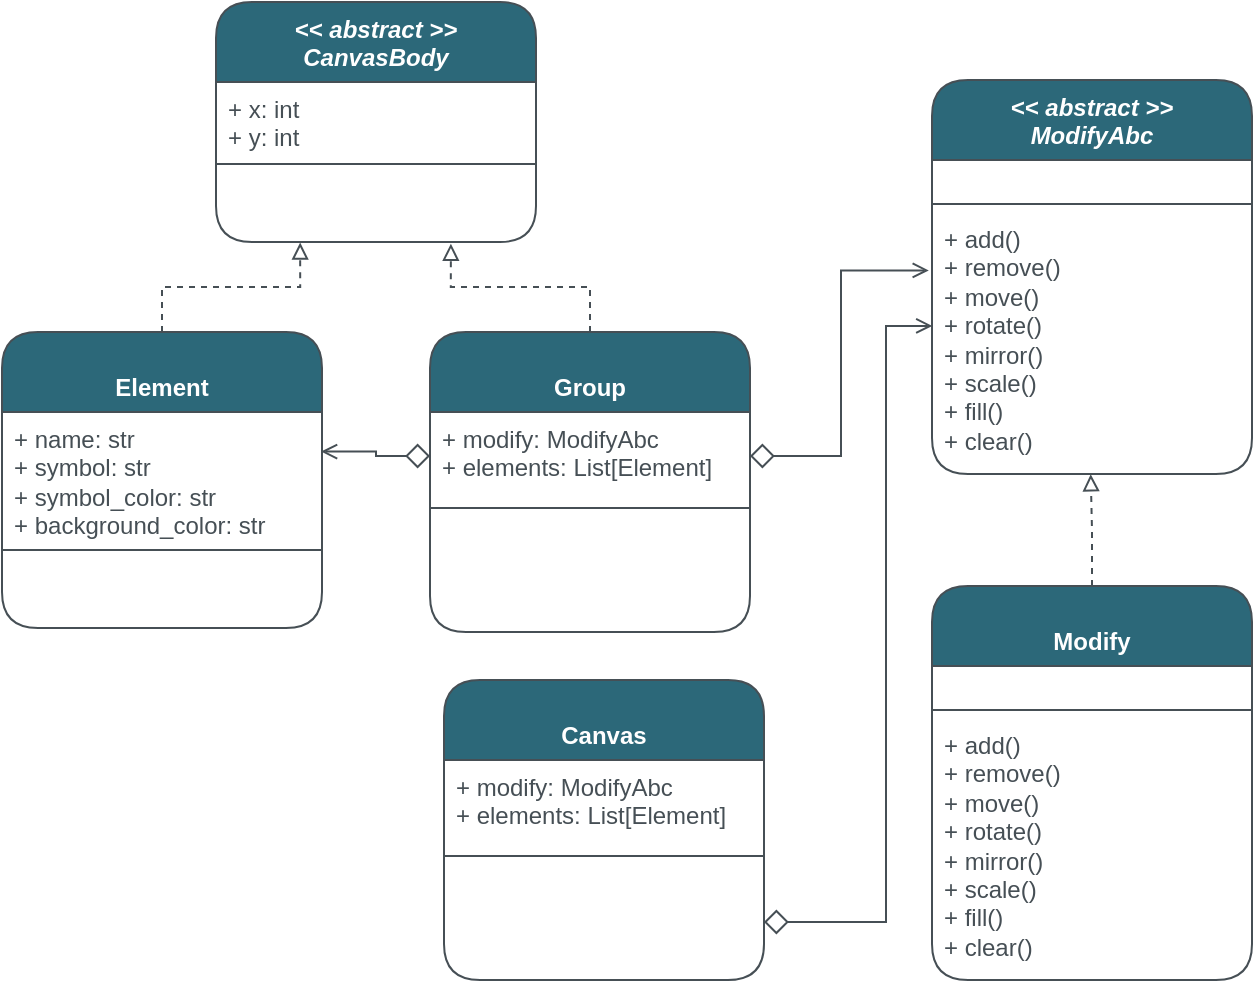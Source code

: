 <mxfile version="21.7.5" type="device">
  <diagram id="C5RBs43oDa-KdzZeNtuy" name="Page-1">
    <mxGraphModel dx="1168" dy="670" grid="0" gridSize="10" guides="1" tooltips="1" connect="1" arrows="1" fold="1" page="1" pageScale="1" pageWidth="827" pageHeight="1169" math="0" shadow="0">
      <root>
        <mxCell id="WIyWlLk6GJQsqaUBKTNV-0" />
        <mxCell id="WIyWlLk6GJQsqaUBKTNV-1" parent="WIyWlLk6GJQsqaUBKTNV-0" />
        <mxCell id="tw6A6XU--vAwcZ3afUkT-0" value="&lt;i&gt;&amp;lt;&amp;lt; abstract &amp;gt;&amp;gt;&lt;br&gt;ModifyAbc&lt;/i&gt;" style="swimlane;fontStyle=1;align=center;verticalAlign=top;childLayout=stackLayout;horizontal=1;startSize=40;horizontalStack=0;resizeParent=1;resizeParentMax=0;resizeLast=0;collapsible=1;marginBottom=0;whiteSpace=wrap;html=1;strokeColor=#464F55;fontColor=#FFFFFF;fillColor=#2C6879;rounded=1;labelBackgroundColor=none;" parent="WIyWlLk6GJQsqaUBKTNV-1" vertex="1">
          <mxGeometry x="553" y="473" width="160" height="197" as="geometry">
            <mxRectangle x="330" y="270" width="120" height="40" as="alternateBounds" />
          </mxGeometry>
        </mxCell>
        <mxCell id="tw6A6XU--vAwcZ3afUkT-1" value="&amp;nbsp;" style="text;strokeColor=none;fillColor=none;align=left;verticalAlign=top;spacingLeft=4;spacingRight=4;overflow=hidden;rotatable=0;points=[[0,0.5],[1,0.5]];portConstraint=eastwest;whiteSpace=wrap;html=1;fontColor=#464F55;rounded=1;labelBackgroundColor=none;" parent="tw6A6XU--vAwcZ3afUkT-0" vertex="1">
          <mxGeometry y="40" width="160" height="18" as="geometry" />
        </mxCell>
        <mxCell id="tw6A6XU--vAwcZ3afUkT-2" value="" style="line;strokeWidth=1;fillColor=none;align=left;verticalAlign=middle;spacingTop=-1;spacingLeft=3;spacingRight=3;rotatable=0;labelPosition=right;points=[];portConstraint=eastwest;strokeColor=#464F55;fontColor=#1A1A1A;rounded=1;labelBackgroundColor=none;" parent="tw6A6XU--vAwcZ3afUkT-0" vertex="1">
          <mxGeometry y="58" width="160" height="8" as="geometry" />
        </mxCell>
        <mxCell id="tw6A6XU--vAwcZ3afUkT-3" value="+ add()&lt;br&gt;+ remove()&lt;br&gt;+ move()&lt;br&gt;+ rotate()&lt;br&gt;+ mirror()&lt;br&gt;+ scale()&lt;br&gt;+ fill()&lt;br&gt;+ clear()" style="text;strokeColor=none;fillColor=none;align=left;verticalAlign=top;spacingLeft=4;spacingRight=4;overflow=hidden;rotatable=0;points=[[0,0.5],[1,0.5]];portConstraint=eastwest;whiteSpace=wrap;html=1;fontColor=#464F55;rounded=1;labelBackgroundColor=none;" parent="tw6A6XU--vAwcZ3afUkT-0" vertex="1">
          <mxGeometry y="66" width="160" height="131" as="geometry" />
        </mxCell>
        <mxCell id="Euxpj8CKh7b6bBOlHINX-20" style="edgeStyle=orthogonalEdgeStyle;rounded=0;orthogonalLoop=1;jettySize=auto;html=1;entryX=0.734;entryY=1.024;entryDx=0;entryDy=0;entryPerimeter=0;endArrow=block;endFill=0;dashed=1;strokeColor=#464F55;" edge="1" parent="WIyWlLk6GJQsqaUBKTNV-1" source="iOeyGtEsCra8uKwSyC5N-0" target="Euxpj8CKh7b6bBOlHINX-19">
          <mxGeometry relative="1" as="geometry">
            <mxPoint x="311.857" y="558.857" as="targetPoint" />
          </mxGeometry>
        </mxCell>
        <mxCell id="iOeyGtEsCra8uKwSyC5N-0" value="&lt;br&gt;Group" style="swimlane;fontStyle=1;align=center;verticalAlign=top;childLayout=stackLayout;horizontal=1;startSize=40;horizontalStack=0;resizeParent=1;resizeParentMax=0;resizeLast=0;collapsible=1;marginBottom=0;whiteSpace=wrap;html=1;strokeColor=#464F55;fontColor=#FFFFFF;fillColor=#2C6879;rounded=1;labelBackgroundColor=none;" parent="WIyWlLk6GJQsqaUBKTNV-1" vertex="1">
          <mxGeometry x="302" y="599" width="160" height="150" as="geometry">
            <mxRectangle x="299" y="276" width="120" height="40" as="alternateBounds" />
          </mxGeometry>
        </mxCell>
        <mxCell id="iOeyGtEsCra8uKwSyC5N-1" value="+ modify: ModifyAbc&lt;br&gt;+ elements: List[Element]" style="text;strokeColor=none;fillColor=none;align=left;verticalAlign=top;spacingLeft=4;spacingRight=4;overflow=hidden;rotatable=0;points=[[0,0.5],[1,0.5]];portConstraint=eastwest;whiteSpace=wrap;html=1;fontColor=#464F55;rounded=1;labelBackgroundColor=none;" parent="iOeyGtEsCra8uKwSyC5N-0" vertex="1">
          <mxGeometry y="40" width="160" height="44" as="geometry" />
        </mxCell>
        <mxCell id="iOeyGtEsCra8uKwSyC5N-2" value="" style="line;strokeWidth=1;fillColor=none;align=left;verticalAlign=middle;spacingTop=-1;spacingLeft=3;spacingRight=3;rotatable=0;labelPosition=right;points=[];portConstraint=eastwest;strokeColor=#464F55;fontColor=#1A1A1A;rounded=1;labelBackgroundColor=none;" parent="iOeyGtEsCra8uKwSyC5N-0" vertex="1">
          <mxGeometry y="84" width="160" height="8" as="geometry" />
        </mxCell>
        <mxCell id="iOeyGtEsCra8uKwSyC5N-3" value="&amp;nbsp;" style="text;strokeColor=none;fillColor=none;align=left;verticalAlign=top;spacingLeft=4;spacingRight=4;overflow=hidden;rotatable=0;points=[[0,0.5],[1,0.5]];portConstraint=eastwest;whiteSpace=wrap;html=1;fontColor=#464F55;rounded=1;labelBackgroundColor=none;" parent="iOeyGtEsCra8uKwSyC5N-0" vertex="1">
          <mxGeometry y="92" width="160" height="58" as="geometry" />
        </mxCell>
        <mxCell id="Euxpj8CKh7b6bBOlHINX-4" style="edgeStyle=orthogonalEdgeStyle;rounded=0;orthogonalLoop=1;jettySize=auto;html=1;entryX=0.496;entryY=1.001;entryDx=0;entryDy=0;entryPerimeter=0;endArrow=block;endFill=0;dashed=1;strokeColor=#464F55;" edge="1" parent="WIyWlLk6GJQsqaUBKTNV-1" source="Euxpj8CKh7b6bBOlHINX-0" target="tw6A6XU--vAwcZ3afUkT-3">
          <mxGeometry relative="1" as="geometry" />
        </mxCell>
        <mxCell id="Euxpj8CKh7b6bBOlHINX-0" value="&lt;br&gt;Modify" style="swimlane;fontStyle=1;align=center;verticalAlign=top;childLayout=stackLayout;horizontal=1;startSize=40;horizontalStack=0;resizeParent=1;resizeParentMax=0;resizeLast=0;collapsible=1;marginBottom=0;whiteSpace=wrap;html=1;strokeColor=#464F55;fontColor=#FFFFFF;fillColor=#2C6879;rounded=1;labelBackgroundColor=none;" vertex="1" parent="WIyWlLk6GJQsqaUBKTNV-1">
          <mxGeometry x="553" y="726" width="160" height="197" as="geometry">
            <mxRectangle x="330" y="270" width="120" height="40" as="alternateBounds" />
          </mxGeometry>
        </mxCell>
        <mxCell id="Euxpj8CKh7b6bBOlHINX-1" value="&amp;nbsp;" style="text;strokeColor=none;fillColor=none;align=left;verticalAlign=top;spacingLeft=4;spacingRight=4;overflow=hidden;rotatable=0;points=[[0,0.5],[1,0.5]];portConstraint=eastwest;whiteSpace=wrap;html=1;fontColor=#464F55;rounded=1;labelBackgroundColor=none;" vertex="1" parent="Euxpj8CKh7b6bBOlHINX-0">
          <mxGeometry y="40" width="160" height="18" as="geometry" />
        </mxCell>
        <mxCell id="Euxpj8CKh7b6bBOlHINX-2" value="" style="line;strokeWidth=1;fillColor=none;align=left;verticalAlign=middle;spacingTop=-1;spacingLeft=3;spacingRight=3;rotatable=0;labelPosition=right;points=[];portConstraint=eastwest;strokeColor=#464F55;fontColor=#1A1A1A;rounded=1;labelBackgroundColor=none;" vertex="1" parent="Euxpj8CKh7b6bBOlHINX-0">
          <mxGeometry y="58" width="160" height="8" as="geometry" />
        </mxCell>
        <mxCell id="Euxpj8CKh7b6bBOlHINX-3" value="+ add()&lt;br&gt;+ remove()&lt;br&gt;+ move()&lt;br&gt;+ rotate()&lt;br&gt;+ mirror()&lt;br&gt;+ scale()&lt;br&gt;+ fill()&lt;br&gt;+ clear()" style="text;strokeColor=none;fillColor=none;align=left;verticalAlign=top;spacingLeft=4;spacingRight=4;overflow=hidden;rotatable=0;points=[[0,0.5],[1,0.5]];portConstraint=eastwest;whiteSpace=wrap;html=1;fontColor=#464F55;rounded=1;labelBackgroundColor=none;" vertex="1" parent="Euxpj8CKh7b6bBOlHINX-0">
          <mxGeometry y="66" width="160" height="131" as="geometry" />
        </mxCell>
        <mxCell id="Euxpj8CKh7b6bBOlHINX-5" value="&lt;br&gt;Canvas" style="swimlane;fontStyle=1;align=center;verticalAlign=top;childLayout=stackLayout;horizontal=1;startSize=40;horizontalStack=0;resizeParent=1;resizeParentMax=0;resizeLast=0;collapsible=1;marginBottom=0;whiteSpace=wrap;html=1;strokeColor=#464F55;fontColor=#FFFFFF;fillColor=#2C6879;rounded=1;labelBackgroundColor=none;" vertex="1" parent="WIyWlLk6GJQsqaUBKTNV-1">
          <mxGeometry x="309" y="773" width="160" height="150" as="geometry">
            <mxRectangle x="299" y="276" width="120" height="40" as="alternateBounds" />
          </mxGeometry>
        </mxCell>
        <mxCell id="Euxpj8CKh7b6bBOlHINX-6" value="+ modify: ModifyAbc&lt;br&gt;+ elements: List[Element]" style="text;strokeColor=none;fillColor=none;align=left;verticalAlign=top;spacingLeft=4;spacingRight=4;overflow=hidden;rotatable=0;points=[[0,0.5],[1,0.5]];portConstraint=eastwest;whiteSpace=wrap;html=1;fontColor=#464F55;rounded=1;labelBackgroundColor=none;" vertex="1" parent="Euxpj8CKh7b6bBOlHINX-5">
          <mxGeometry y="40" width="160" height="44" as="geometry" />
        </mxCell>
        <mxCell id="Euxpj8CKh7b6bBOlHINX-7" value="" style="line;strokeWidth=1;fillColor=none;align=left;verticalAlign=middle;spacingTop=-1;spacingLeft=3;spacingRight=3;rotatable=0;labelPosition=right;points=[];portConstraint=eastwest;strokeColor=#464F55;fontColor=#1A1A1A;rounded=1;labelBackgroundColor=none;" vertex="1" parent="Euxpj8CKh7b6bBOlHINX-5">
          <mxGeometry y="84" width="160" height="8" as="geometry" />
        </mxCell>
        <mxCell id="Euxpj8CKh7b6bBOlHINX-8" value="&amp;nbsp;" style="text;strokeColor=none;fillColor=none;align=left;verticalAlign=top;spacingLeft=4;spacingRight=4;overflow=hidden;rotatable=0;points=[[0,0.5],[1,0.5]];portConstraint=eastwest;whiteSpace=wrap;html=1;fontColor=#464F55;rounded=1;labelBackgroundColor=none;" vertex="1" parent="Euxpj8CKh7b6bBOlHINX-5">
          <mxGeometry y="92" width="160" height="58" as="geometry" />
        </mxCell>
        <mxCell id="Euxpj8CKh7b6bBOlHINX-9" style="edgeStyle=orthogonalEdgeStyle;rounded=0;orthogonalLoop=1;jettySize=auto;html=1;entryX=-0.01;entryY=0.223;entryDx=0;entryDy=0;entryPerimeter=0;endArrow=open;endFill=0;startArrow=diamond;startFill=0;endSize=6;startSize=10;strokeColor=#464F55;" edge="1" parent="WIyWlLk6GJQsqaUBKTNV-1" source="iOeyGtEsCra8uKwSyC5N-1" target="tw6A6XU--vAwcZ3afUkT-3">
          <mxGeometry relative="1" as="geometry" />
        </mxCell>
        <mxCell id="Euxpj8CKh7b6bBOlHINX-10" style="edgeStyle=orthogonalEdgeStyle;rounded=0;orthogonalLoop=1;jettySize=auto;html=1;entryX=0.001;entryY=0.435;entryDx=0;entryDy=0;entryPerimeter=0;endArrow=open;endFill=0;startArrow=diamond;startFill=0;startSize=10;strokeColor=#464F55;" edge="1" parent="WIyWlLk6GJQsqaUBKTNV-1" source="Euxpj8CKh7b6bBOlHINX-8" target="tw6A6XU--vAwcZ3afUkT-3">
          <mxGeometry relative="1" as="geometry">
            <Array as="points">
              <mxPoint x="530" y="894" />
              <mxPoint x="530" y="596" />
            </Array>
          </mxGeometry>
        </mxCell>
        <mxCell id="Euxpj8CKh7b6bBOlHINX-21" style="edgeStyle=orthogonalEdgeStyle;rounded=0;orthogonalLoop=1;jettySize=auto;html=1;entryX=0.263;entryY=1.008;entryDx=0;entryDy=0;entryPerimeter=0;endArrow=block;endFill=0;dashed=1;strokeColor=#464F55;" edge="1" parent="WIyWlLk6GJQsqaUBKTNV-1" source="Euxpj8CKh7b6bBOlHINX-11" target="Euxpj8CKh7b6bBOlHINX-19">
          <mxGeometry relative="1" as="geometry">
            <mxPoint x="239" y="561.714" as="targetPoint" />
          </mxGeometry>
        </mxCell>
        <mxCell id="Euxpj8CKh7b6bBOlHINX-11" value="&lt;br&gt;Element" style="swimlane;fontStyle=1;align=center;verticalAlign=top;childLayout=stackLayout;horizontal=1;startSize=40;horizontalStack=0;resizeParent=1;resizeParentMax=0;resizeLast=0;collapsible=1;marginBottom=0;whiteSpace=wrap;html=1;strokeColor=#464F55;fontColor=#FFFFFF;fillColor=#2C6879;rounded=1;labelBackgroundColor=none;" vertex="1" parent="WIyWlLk6GJQsqaUBKTNV-1">
          <mxGeometry x="88" y="599" width="160" height="148" as="geometry">
            <mxRectangle x="299" y="276" width="120" height="40" as="alternateBounds" />
          </mxGeometry>
        </mxCell>
        <mxCell id="Euxpj8CKh7b6bBOlHINX-12" value="+ name: str&lt;br&gt;+ symbol: str&lt;br&gt;+ symbol_color: str&lt;br&gt;+ background_color: str" style="text;strokeColor=none;fillColor=none;align=left;verticalAlign=top;spacingLeft=4;spacingRight=4;overflow=hidden;rotatable=0;points=[[0,0.5],[1,0.5]];portConstraint=eastwest;whiteSpace=wrap;html=1;fontColor=#464F55;rounded=1;labelBackgroundColor=none;" vertex="1" parent="Euxpj8CKh7b6bBOlHINX-11">
          <mxGeometry y="40" width="160" height="65" as="geometry" />
        </mxCell>
        <mxCell id="Euxpj8CKh7b6bBOlHINX-13" value="" style="line;strokeWidth=1;fillColor=none;align=left;verticalAlign=middle;spacingTop=-1;spacingLeft=3;spacingRight=3;rotatable=0;labelPosition=right;points=[];portConstraint=eastwest;strokeColor=#464F55;fontColor=#1A1A1A;rounded=1;labelBackgroundColor=none;" vertex="1" parent="Euxpj8CKh7b6bBOlHINX-11">
          <mxGeometry y="105" width="160" height="8" as="geometry" />
        </mxCell>
        <mxCell id="Euxpj8CKh7b6bBOlHINX-14" value="&amp;nbsp;" style="text;strokeColor=none;fillColor=none;align=left;verticalAlign=top;spacingLeft=4;spacingRight=4;overflow=hidden;rotatable=0;points=[[0,0.5],[1,0.5]];portConstraint=eastwest;whiteSpace=wrap;html=1;fontColor=#464F55;rounded=1;labelBackgroundColor=none;" vertex="1" parent="Euxpj8CKh7b6bBOlHINX-11">
          <mxGeometry y="113" width="160" height="35" as="geometry" />
        </mxCell>
        <mxCell id="Euxpj8CKh7b6bBOlHINX-15" style="edgeStyle=orthogonalEdgeStyle;rounded=0;orthogonalLoop=1;jettySize=auto;html=1;entryX=0.997;entryY=0.304;entryDx=0;entryDy=0;entryPerimeter=0;endArrow=open;endFill=0;startArrow=diamond;startFill=0;startSize=10;strokeColor=#464F55;" edge="1" parent="WIyWlLk6GJQsqaUBKTNV-1" source="iOeyGtEsCra8uKwSyC5N-1" target="Euxpj8CKh7b6bBOlHINX-12">
          <mxGeometry relative="1" as="geometry" />
        </mxCell>
        <mxCell id="Euxpj8CKh7b6bBOlHINX-16" value="&lt;i&gt;&amp;lt;&amp;lt; abstract &amp;gt;&amp;gt;&lt;br style=&quot;border-color: var(--border-color);&quot;&gt;CanvasBody&lt;/i&gt;" style="swimlane;fontStyle=1;align=center;verticalAlign=top;childLayout=stackLayout;horizontal=1;startSize=40;horizontalStack=0;resizeParent=1;resizeParentMax=0;resizeLast=0;collapsible=1;marginBottom=0;whiteSpace=wrap;html=1;strokeColor=#464F55;fontColor=#FFFFFF;fillColor=#2C6879;rounded=1;labelBackgroundColor=none;" vertex="1" parent="WIyWlLk6GJQsqaUBKTNV-1">
          <mxGeometry x="195" y="434" width="160" height="120" as="geometry">
            <mxRectangle x="299" y="276" width="120" height="40" as="alternateBounds" />
          </mxGeometry>
        </mxCell>
        <mxCell id="Euxpj8CKh7b6bBOlHINX-17" value="+ x: int&lt;br&gt;+ y: int" style="text;strokeColor=none;fillColor=none;align=left;verticalAlign=top;spacingLeft=4;spacingRight=4;overflow=hidden;rotatable=0;points=[[0,0.5],[1,0.5]];portConstraint=eastwest;whiteSpace=wrap;html=1;fontColor=#464F55;rounded=1;labelBackgroundColor=none;" vertex="1" parent="Euxpj8CKh7b6bBOlHINX-16">
          <mxGeometry y="40" width="160" height="37" as="geometry" />
        </mxCell>
        <mxCell id="Euxpj8CKh7b6bBOlHINX-18" value="" style="line;strokeWidth=1;fillColor=none;align=left;verticalAlign=middle;spacingTop=-1;spacingLeft=3;spacingRight=3;rotatable=0;labelPosition=right;points=[];portConstraint=eastwest;strokeColor=#464F55;fontColor=#1A1A1A;rounded=1;labelBackgroundColor=none;" vertex="1" parent="Euxpj8CKh7b6bBOlHINX-16">
          <mxGeometry y="77" width="160" height="8" as="geometry" />
        </mxCell>
        <mxCell id="Euxpj8CKh7b6bBOlHINX-19" value="&amp;nbsp;" style="text;strokeColor=none;fillColor=none;align=left;verticalAlign=top;spacingLeft=4;spacingRight=4;overflow=hidden;rotatable=0;points=[[0,0.5],[1,0.5]];portConstraint=eastwest;whiteSpace=wrap;html=1;fontColor=#464F55;rounded=1;labelBackgroundColor=none;" vertex="1" parent="Euxpj8CKh7b6bBOlHINX-16">
          <mxGeometry y="85" width="160" height="35" as="geometry" />
        </mxCell>
      </root>
    </mxGraphModel>
  </diagram>
</mxfile>
